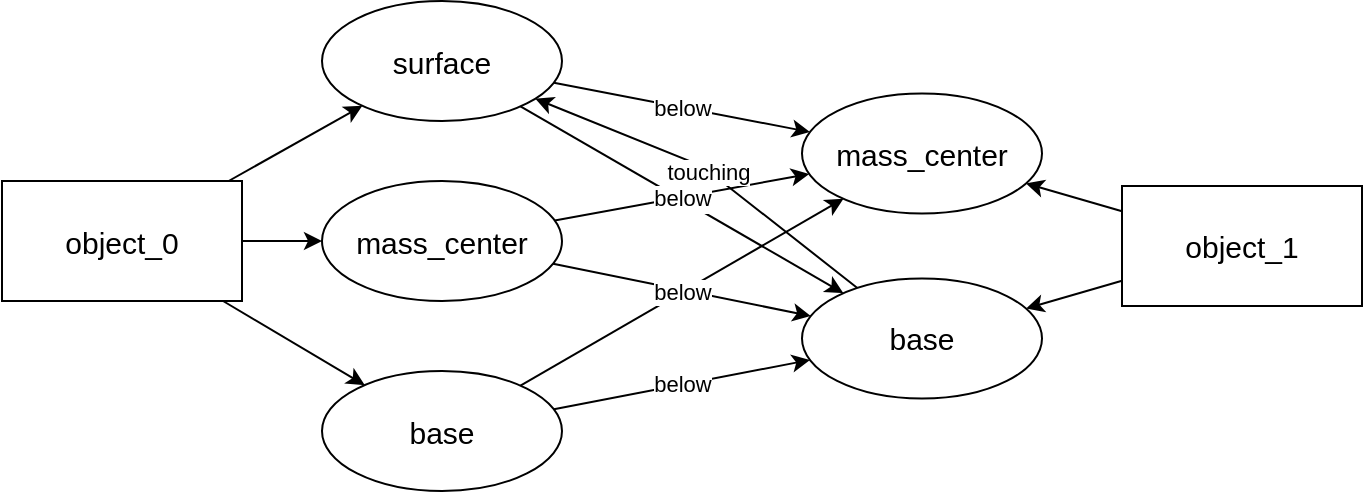 <mxfile version="18.1.3" type="device"><diagram id="JZzVf2fZMqwzpxrmTSjA" name="Page-1"><mxGraphModel dx="946" dy="611" grid="1" gridSize="10" guides="1" tooltips="1" connect="1" arrows="1" fold="1" page="1" pageScale="1" pageWidth="1169" pageHeight="827" math="0" shadow="0"><root><mxCell id="0"/><mxCell id="1" parent="0"/><mxCell id="sYTJ4nPH5rk4WU7kbLKo-1" style="rounded=0;orthogonalLoop=1;jettySize=auto;html=1;fontSize=15;spacing=2;" edge="1" parent="1" source="sYTJ4nPH5rk4WU7kbLKo-3" target="sYTJ4nPH5rk4WU7kbLKo-8"><mxGeometry relative="1" as="geometry"/></mxCell><mxCell id="sYTJ4nPH5rk4WU7kbLKo-2" style="edgeStyle=none;rounded=0;orthogonalLoop=1;jettySize=auto;html=1;fontSize=15;spacing=2;" edge="1" parent="1" source="sYTJ4nPH5rk4WU7kbLKo-3" target="sYTJ4nPH5rk4WU7kbLKo-10"><mxGeometry relative="1" as="geometry"/></mxCell><mxCell id="sYTJ4nPH5rk4WU7kbLKo-18" style="edgeStyle=none;rounded=0;orthogonalLoop=1;jettySize=auto;html=1;" edge="1" parent="1" source="sYTJ4nPH5rk4WU7kbLKo-3" target="sYTJ4nPH5rk4WU7kbLKo-13"><mxGeometry relative="1" as="geometry"/></mxCell><mxCell id="sYTJ4nPH5rk4WU7kbLKo-3" value="object_0" style="rounded=0;whiteSpace=wrap;html=1;fontSize=15;spacing=2;" vertex="1" parent="1"><mxGeometry x="160" y="287.5" width="120" height="60" as="geometry"/></mxCell><mxCell id="sYTJ4nPH5rk4WU7kbLKo-21" style="edgeStyle=none;rounded=0;orthogonalLoop=1;jettySize=auto;html=1;" edge="1" parent="1" source="sYTJ4nPH5rk4WU7kbLKo-5" target="sYTJ4nPH5rk4WU7kbLKo-16"><mxGeometry relative="1" as="geometry"/></mxCell><mxCell id="sYTJ4nPH5rk4WU7kbLKo-36" style="edgeStyle=none;rounded=0;orthogonalLoop=1;jettySize=auto;html=1;" edge="1" parent="1" source="sYTJ4nPH5rk4WU7kbLKo-5" target="sYTJ4nPH5rk4WU7kbLKo-15"><mxGeometry relative="1" as="geometry"/></mxCell><mxCell id="sYTJ4nPH5rk4WU7kbLKo-5" value="object_1" style="rounded=0;whiteSpace=wrap;html=1;fontSize=15;spacing=2;" vertex="1" parent="1"><mxGeometry x="720" y="290" width="120" height="60" as="geometry"/></mxCell><mxCell id="sYTJ4nPH5rk4WU7kbLKo-29" value="below" style="edgeStyle=none;rounded=0;orthogonalLoop=1;jettySize=auto;html=1;" edge="1" parent="1" source="sYTJ4nPH5rk4WU7kbLKo-8" target="sYTJ4nPH5rk4WU7kbLKo-16"><mxGeometry relative="1" as="geometry"/></mxCell><mxCell id="sYTJ4nPH5rk4WU7kbLKo-30" value="below" style="edgeStyle=none;rounded=0;orthogonalLoop=1;jettySize=auto;html=1;" edge="1" parent="1" source="sYTJ4nPH5rk4WU7kbLKo-8" target="sYTJ4nPH5rk4WU7kbLKo-15"><mxGeometry relative="1" as="geometry"/></mxCell><mxCell id="sYTJ4nPH5rk4WU7kbLKo-8" value="surface" style="ellipse;whiteSpace=wrap;html=1;fontSize=15;spacing=2;" vertex="1" parent="1"><mxGeometry x="320" y="197.5" width="120" height="60" as="geometry"/></mxCell><mxCell id="sYTJ4nPH5rk4WU7kbLKo-25" value="below" style="edgeStyle=none;rounded=0;orthogonalLoop=1;jettySize=auto;html=1;" edge="1" parent="1" source="sYTJ4nPH5rk4WU7kbLKo-10" target="sYTJ4nPH5rk4WU7kbLKo-16"><mxGeometry relative="1" as="geometry"/></mxCell><mxCell id="sYTJ4nPH5rk4WU7kbLKo-26" value="below" style="edgeStyle=none;rounded=0;orthogonalLoop=1;jettySize=auto;html=1;" edge="1" parent="1" source="sYTJ4nPH5rk4WU7kbLKo-10" target="sYTJ4nPH5rk4WU7kbLKo-15"><mxGeometry relative="1" as="geometry"/></mxCell><mxCell id="sYTJ4nPH5rk4WU7kbLKo-10" value="mass_center" style="ellipse;whiteSpace=wrap;html=1;fontSize=15;spacing=2;" vertex="1" parent="1"><mxGeometry x="320" y="287.5" width="120" height="60" as="geometry"/></mxCell><mxCell id="sYTJ4nPH5rk4WU7kbLKo-22" value="below" style="edgeStyle=none;rounded=0;orthogonalLoop=1;jettySize=auto;html=1;" edge="1" parent="1" source="sYTJ4nPH5rk4WU7kbLKo-13" target="sYTJ4nPH5rk4WU7kbLKo-15"><mxGeometry relative="1" as="geometry"/></mxCell><mxCell id="sYTJ4nPH5rk4WU7kbLKo-24" value="below" style="edgeStyle=none;rounded=0;orthogonalLoop=1;jettySize=auto;html=1;" edge="1" parent="1" source="sYTJ4nPH5rk4WU7kbLKo-13" target="sYTJ4nPH5rk4WU7kbLKo-16"><mxGeometry relative="1" as="geometry"/></mxCell><mxCell id="sYTJ4nPH5rk4WU7kbLKo-13" value="base" style="ellipse;whiteSpace=wrap;html=1;fontSize=15;spacing=2;" vertex="1" parent="1"><mxGeometry x="320" y="382.5" width="120" height="60" as="geometry"/></mxCell><mxCell id="sYTJ4nPH5rk4WU7kbLKo-15" value="mass_center" style="ellipse;whiteSpace=wrap;html=1;fontSize=15;spacing=2;" vertex="1" parent="1"><mxGeometry x="560" y="243.75" width="120" height="60" as="geometry"/></mxCell><mxCell id="sYTJ4nPH5rk4WU7kbLKo-32" value="touching" style="edgeStyle=none;rounded=0;orthogonalLoop=1;jettySize=auto;html=1;" edge="1" parent="1" source="sYTJ4nPH5rk4WU7kbLKo-16" target="sYTJ4nPH5rk4WU7kbLKo-8"><mxGeometry relative="1" as="geometry"><Array as="points"><mxPoint x="510" y="280"/></Array></mxGeometry></mxCell><mxCell id="sYTJ4nPH5rk4WU7kbLKo-16" value="base" style="ellipse;whiteSpace=wrap;html=1;fontSize=15;spacing=2;" vertex="1" parent="1"><mxGeometry x="560" y="336.25" width="120" height="60" as="geometry"/></mxCell></root></mxGraphModel></diagram></mxfile>